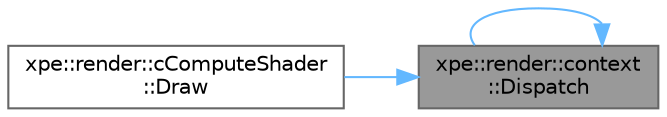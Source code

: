 digraph "xpe::render::context::Dispatch"
{
 // LATEX_PDF_SIZE
  bgcolor="transparent";
  edge [fontname=Helvetica,fontsize=10,labelfontname=Helvetica,labelfontsize=10];
  node [fontname=Helvetica,fontsize=10,shape=box,height=0.2,width=0.4];
  rankdir="RL";
  Node1 [id="Node000001",label="xpe::render::context\l::Dispatch",height=0.2,width=0.4,color="gray40", fillcolor="grey60", style="filled", fontcolor="black",tooltip=" "];
  Node1 -> Node1 [id="edge1_Node000001_Node000001",dir="back",color="steelblue1",style="solid",tooltip=" "];
  Node1 -> Node2 [id="edge2_Node000001_Node000002",dir="back",color="steelblue1",style="solid",tooltip=" "];
  Node2 [id="Node000002",label="xpe::render::cComputeShader\l::Draw",height=0.2,width=0.4,color="grey40", fillcolor="white", style="filled",URL="$classxpe_1_1render_1_1c_compute_shader.html#ac9c262bc825081afa6b2e6c8b7323cfc",tooltip=" "];
}
